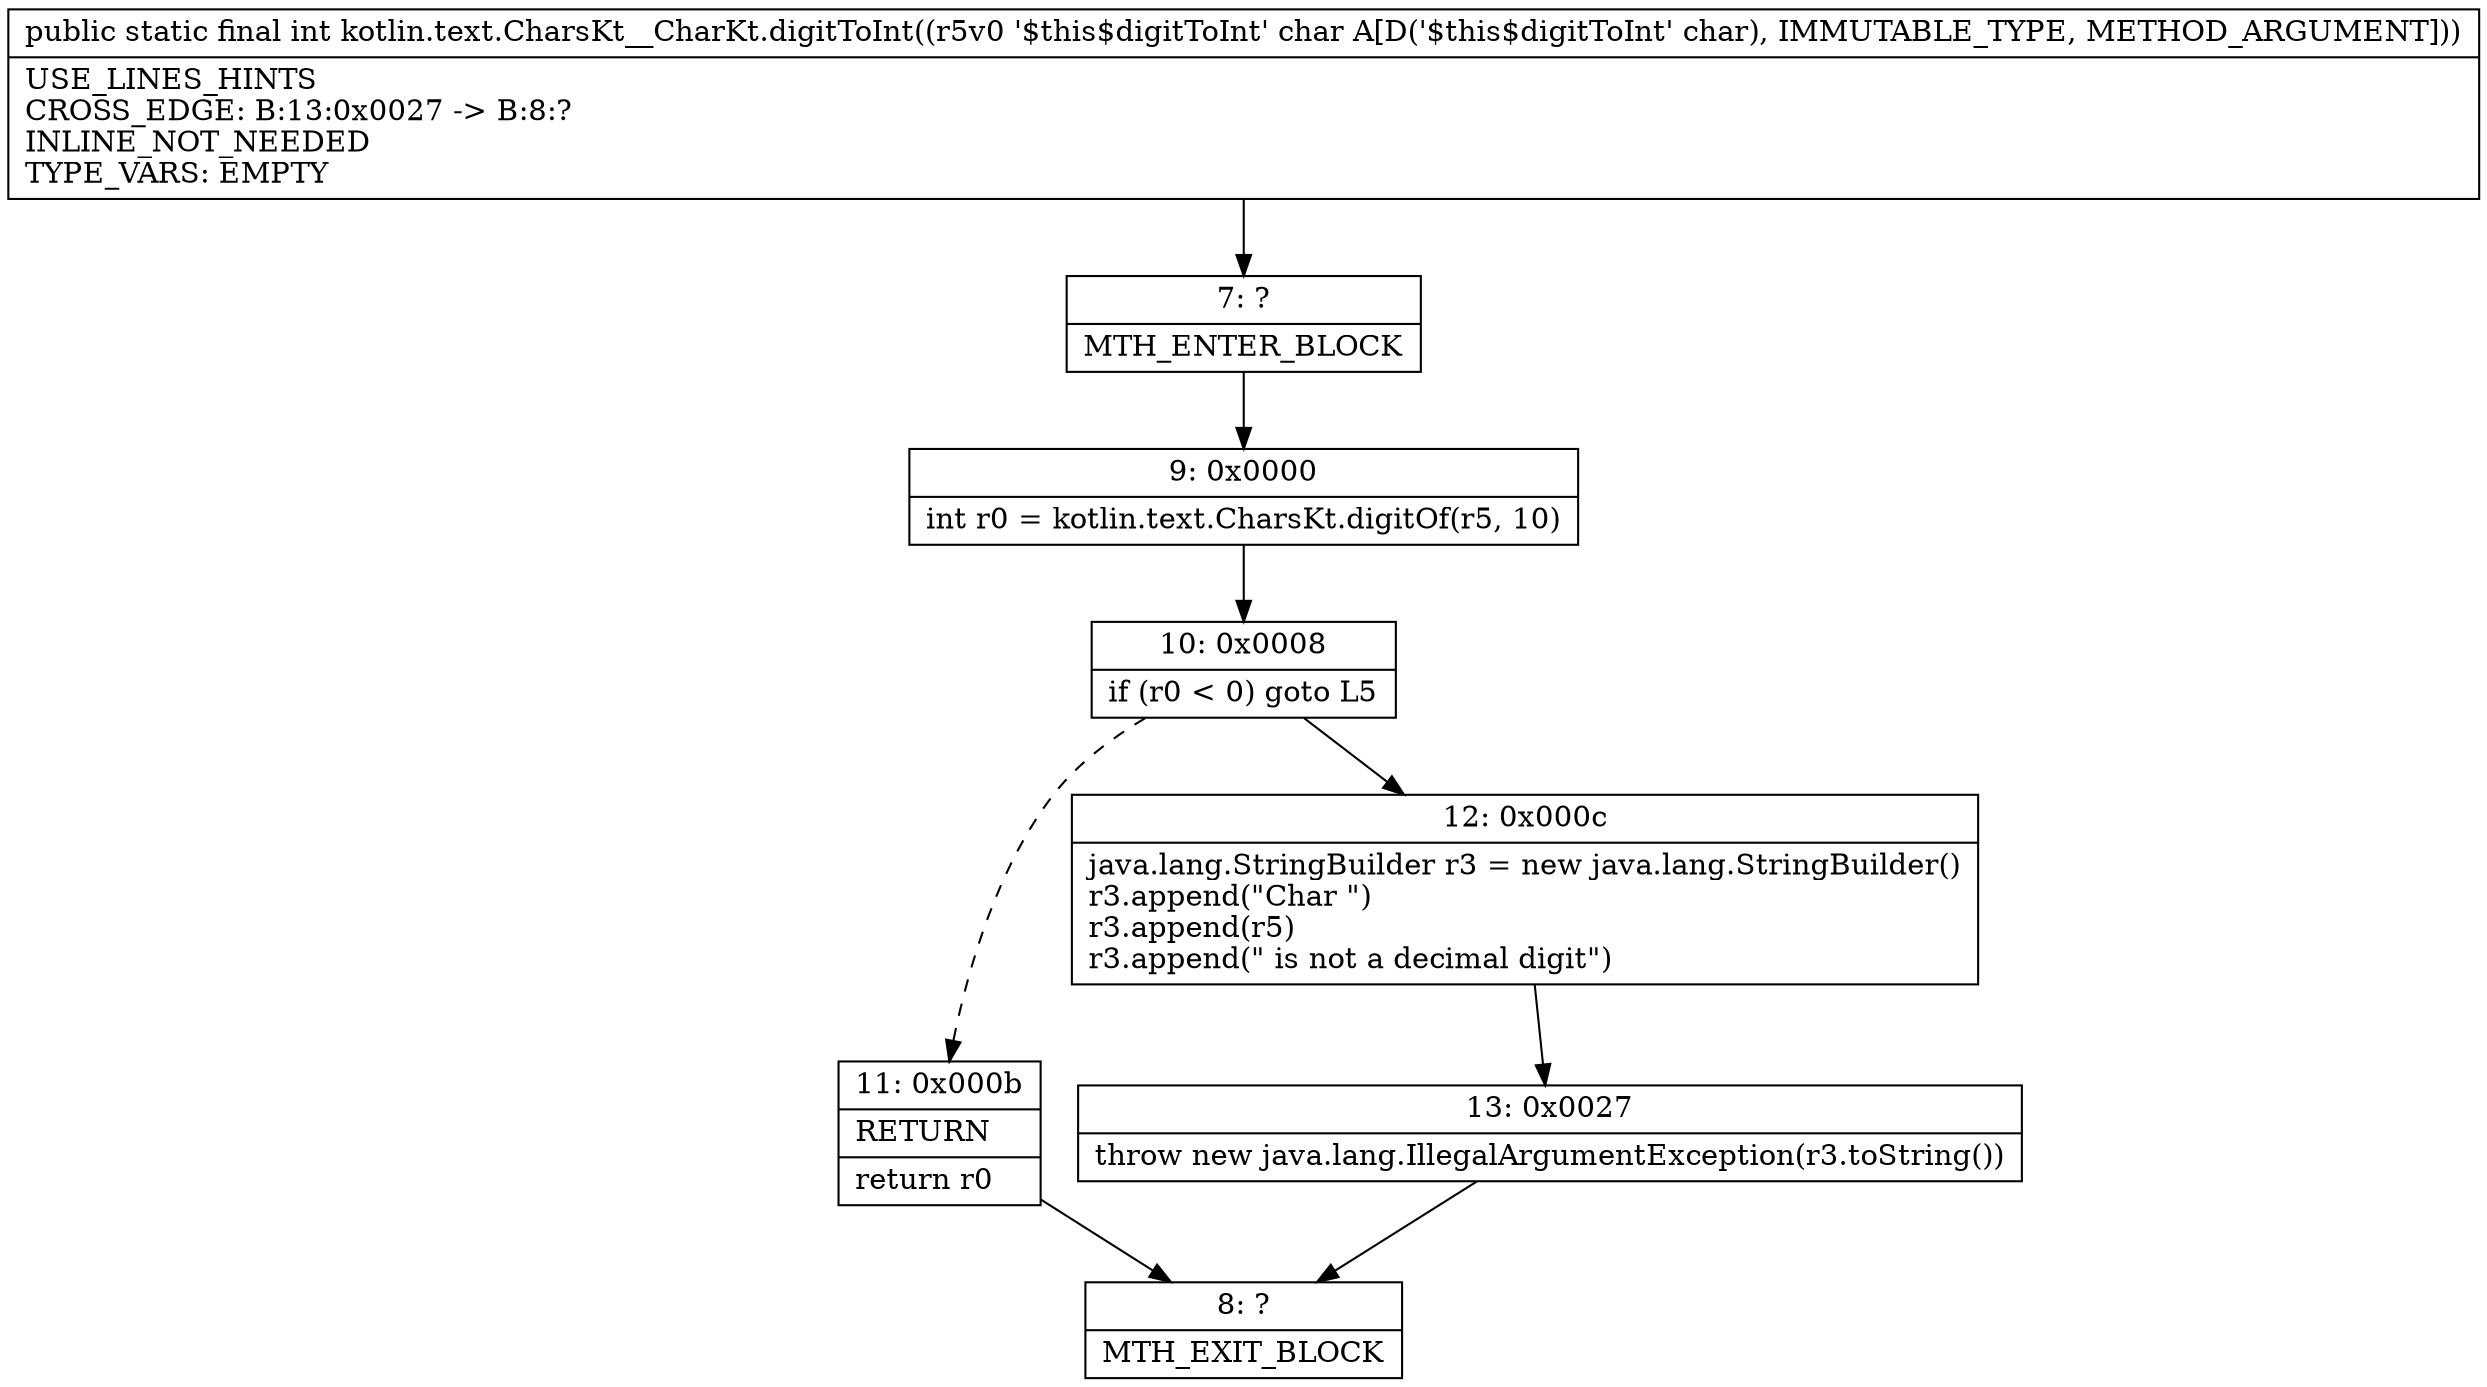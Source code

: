 digraph "CFG forkotlin.text.CharsKt__CharKt.digitToInt(C)I" {
Node_7 [shape=record,label="{7\:\ ?|MTH_ENTER_BLOCK\l}"];
Node_9 [shape=record,label="{9\:\ 0x0000|int r0 = kotlin.text.CharsKt.digitOf(r5, 10)\l}"];
Node_10 [shape=record,label="{10\:\ 0x0008|if (r0 \< 0) goto L5\l}"];
Node_11 [shape=record,label="{11\:\ 0x000b|RETURN\l|return r0\l}"];
Node_8 [shape=record,label="{8\:\ ?|MTH_EXIT_BLOCK\l}"];
Node_12 [shape=record,label="{12\:\ 0x000c|java.lang.StringBuilder r3 = new java.lang.StringBuilder()\lr3.append(\"Char \")\lr3.append(r5)\lr3.append(\" is not a decimal digit\")\l}"];
Node_13 [shape=record,label="{13\:\ 0x0027|throw new java.lang.IllegalArgumentException(r3.toString())\l}"];
MethodNode[shape=record,label="{public static final int kotlin.text.CharsKt__CharKt.digitToInt((r5v0 '$this$digitToInt' char A[D('$this$digitToInt' char), IMMUTABLE_TYPE, METHOD_ARGUMENT]))  | USE_LINES_HINTS\lCROSS_EDGE: B:13:0x0027 \-\> B:8:?\lINLINE_NOT_NEEDED\lTYPE_VARS: EMPTY\l}"];
MethodNode -> Node_7;Node_7 -> Node_9;
Node_9 -> Node_10;
Node_10 -> Node_11[style=dashed];
Node_10 -> Node_12;
Node_11 -> Node_8;
Node_12 -> Node_13;
Node_13 -> Node_8;
}

